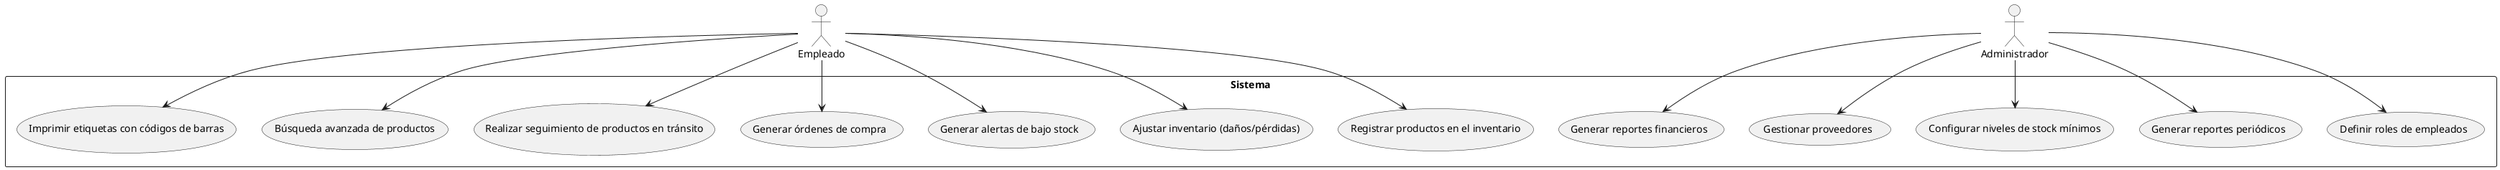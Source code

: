 @startuml cd_ejercicio_1
actor Empleado
actor Administrador

rectangle Sistema {
    usecase "Registrar productos en el inventario" as UC1
    usecase "Ajustar inventario (daños/pérdidas)" as UC2
    usecase "Generar alertas de bajo stock" as UC3
    usecase "Generar órdenes de compra" as UC4
    usecase "Realizar seguimiento de productos en tránsito" as UC5
    usecase "Configurar niveles de stock mínimos" as UC6
    usecase "Gestionar proveedores" as UC7
    usecase "Generar reportes financieros" as UC8
    usecase "Definir roles de empleados" as UC9
    usecase "Búsqueda avanzada de productos" as UC10
    usecase "Imprimir etiquetas con códigos de barras" as UC11
    usecase "Generar reportes periódicos" as UC12
}

Empleado --> UC1
Empleado --> UC2
Empleado --> UC3
Empleado --> UC4
Empleado --> UC5
Empleado --> UC10
Empleado --> UC11
Administrador --> UC6
Administrador --> UC7
Administrador --> UC8
Administrador --> UC9
Administrador --> UC12
@enduml
